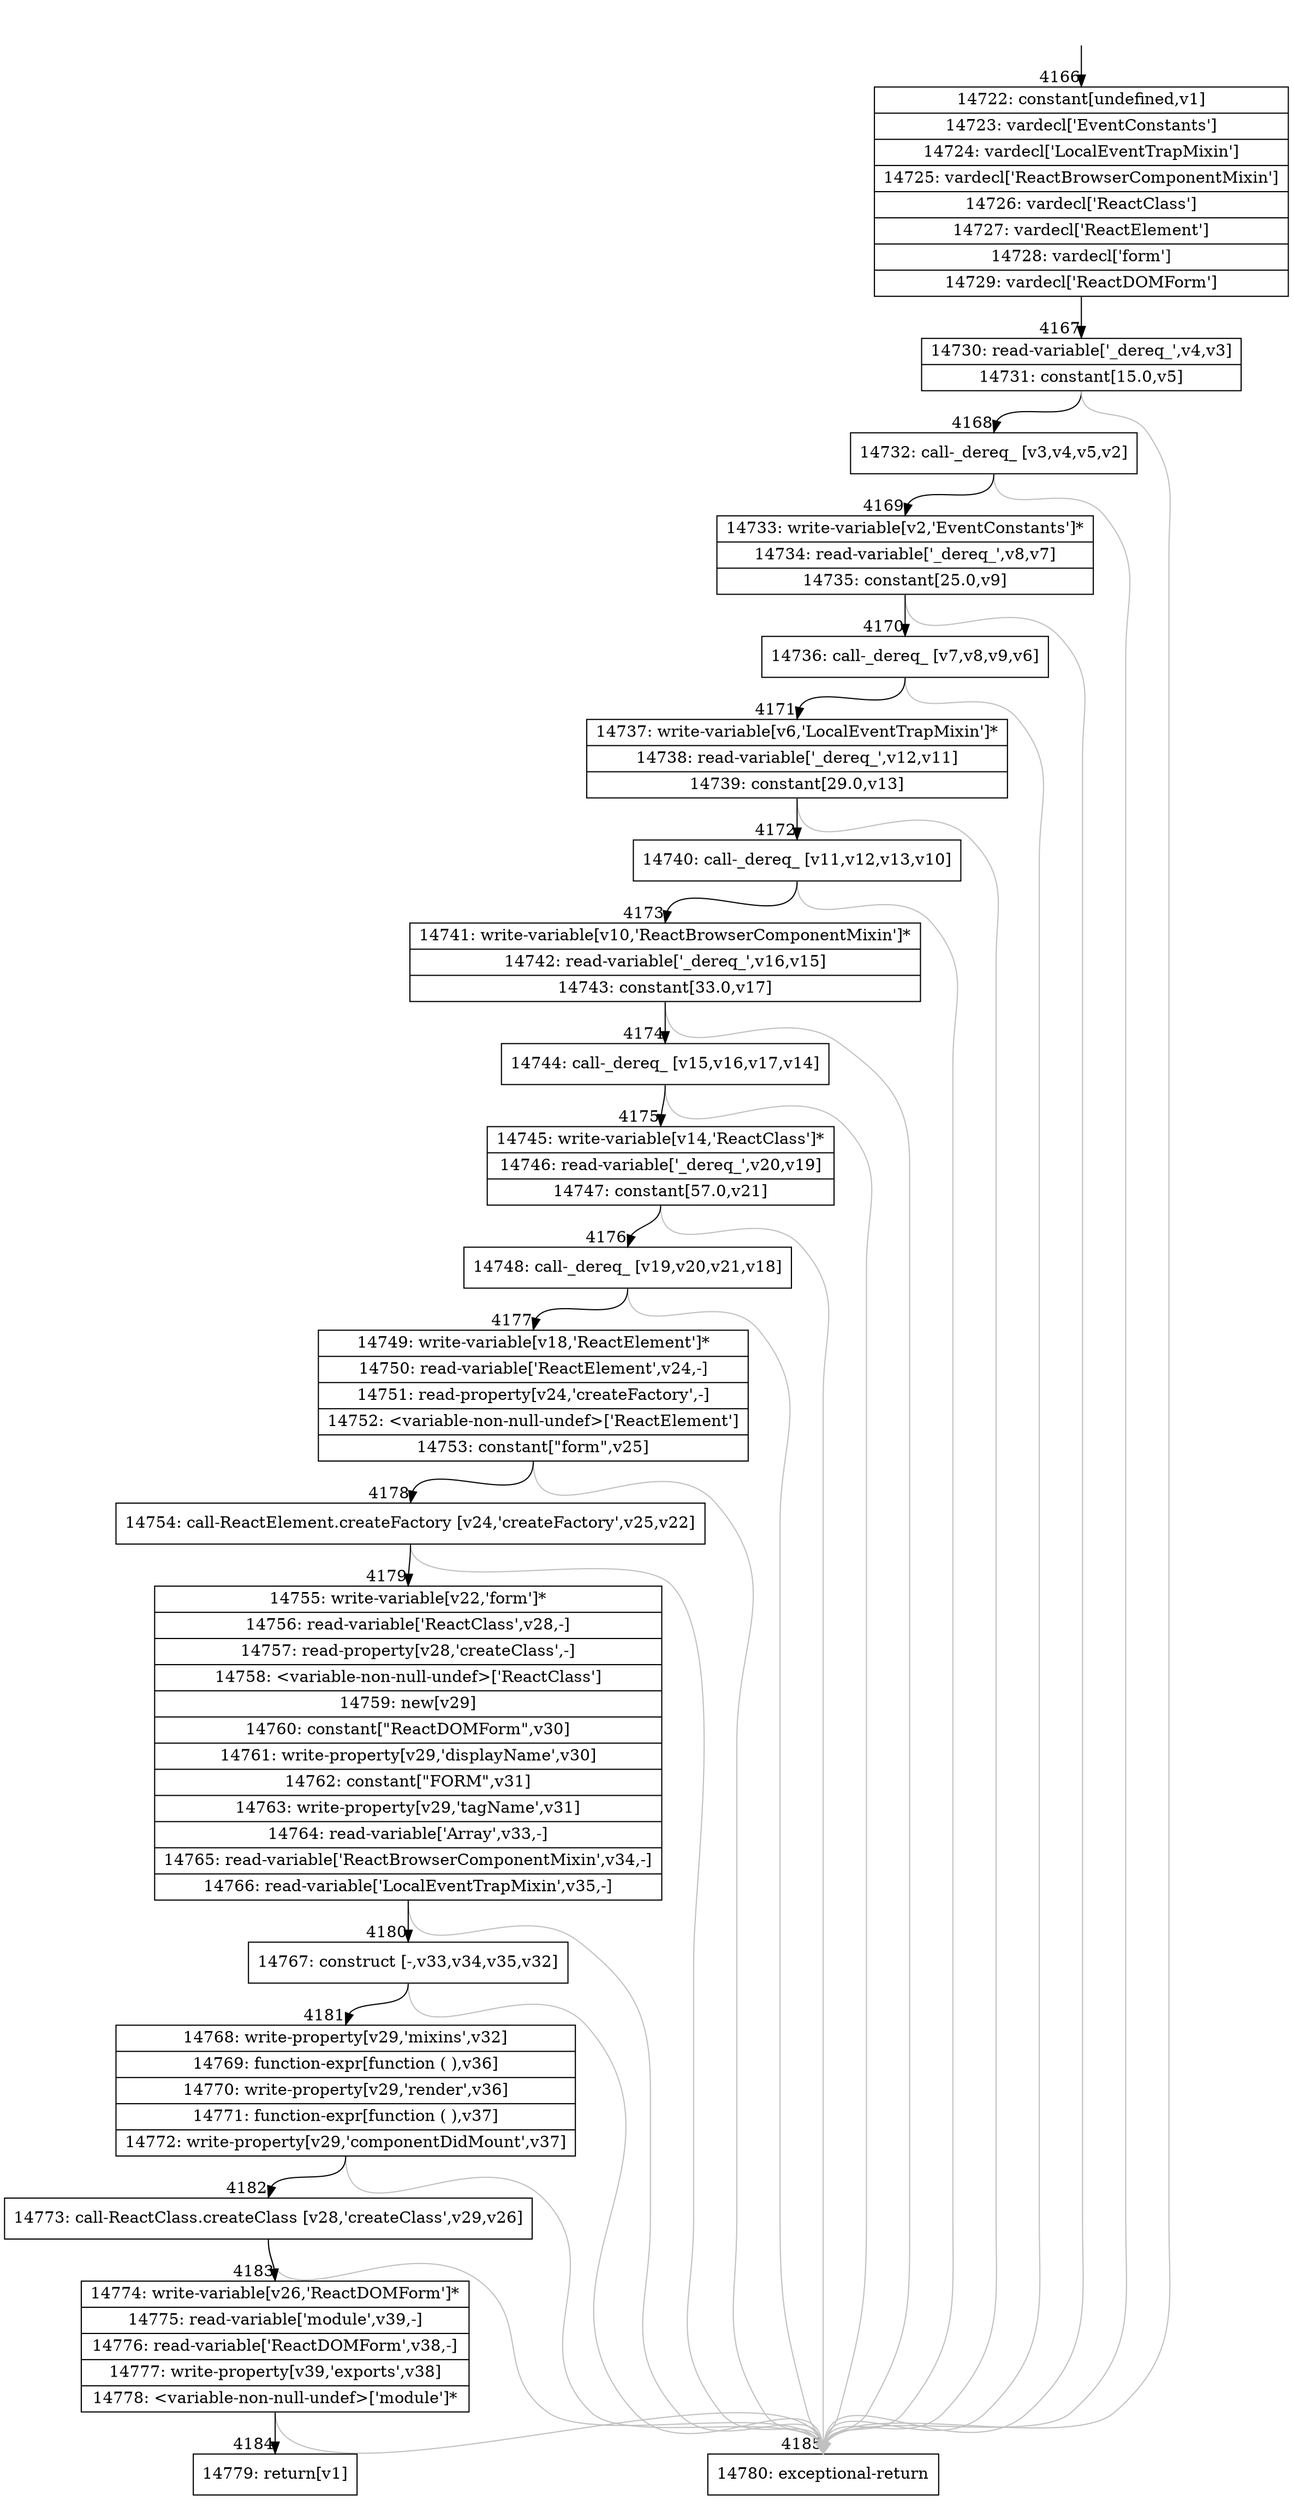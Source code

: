 digraph {
rankdir="TD"
BB_entry278[shape=none,label=""];
BB_entry278 -> BB4166 [tailport=s, headport=n, headlabel="    4166"]
BB4166 [shape=record label="{14722: constant[undefined,v1]|14723: vardecl['EventConstants']|14724: vardecl['LocalEventTrapMixin']|14725: vardecl['ReactBrowserComponentMixin']|14726: vardecl['ReactClass']|14727: vardecl['ReactElement']|14728: vardecl['form']|14729: vardecl['ReactDOMForm']}" ] 
BB4166 -> BB4167 [tailport=s, headport=n, headlabel="      4167"]
BB4167 [shape=record label="{14730: read-variable['_dereq_',v4,v3]|14731: constant[15.0,v5]}" ] 
BB4167 -> BB4168 [tailport=s, headport=n, headlabel="      4168"]
BB4167 -> BB4185 [tailport=s, headport=n, color=gray, headlabel="      4185"]
BB4168 [shape=record label="{14732: call-_dereq_ [v3,v4,v5,v2]}" ] 
BB4168 -> BB4169 [tailport=s, headport=n, headlabel="      4169"]
BB4168 -> BB4185 [tailport=s, headport=n, color=gray]
BB4169 [shape=record label="{14733: write-variable[v2,'EventConstants']*|14734: read-variable['_dereq_',v8,v7]|14735: constant[25.0,v9]}" ] 
BB4169 -> BB4170 [tailport=s, headport=n, headlabel="      4170"]
BB4169 -> BB4185 [tailport=s, headport=n, color=gray]
BB4170 [shape=record label="{14736: call-_dereq_ [v7,v8,v9,v6]}" ] 
BB4170 -> BB4171 [tailport=s, headport=n, headlabel="      4171"]
BB4170 -> BB4185 [tailport=s, headport=n, color=gray]
BB4171 [shape=record label="{14737: write-variable[v6,'LocalEventTrapMixin']*|14738: read-variable['_dereq_',v12,v11]|14739: constant[29.0,v13]}" ] 
BB4171 -> BB4172 [tailport=s, headport=n, headlabel="      4172"]
BB4171 -> BB4185 [tailport=s, headport=n, color=gray]
BB4172 [shape=record label="{14740: call-_dereq_ [v11,v12,v13,v10]}" ] 
BB4172 -> BB4173 [tailport=s, headport=n, headlabel="      4173"]
BB4172 -> BB4185 [tailport=s, headport=n, color=gray]
BB4173 [shape=record label="{14741: write-variable[v10,'ReactBrowserComponentMixin']*|14742: read-variable['_dereq_',v16,v15]|14743: constant[33.0,v17]}" ] 
BB4173 -> BB4174 [tailport=s, headport=n, headlabel="      4174"]
BB4173 -> BB4185 [tailport=s, headport=n, color=gray]
BB4174 [shape=record label="{14744: call-_dereq_ [v15,v16,v17,v14]}" ] 
BB4174 -> BB4175 [tailport=s, headport=n, headlabel="      4175"]
BB4174 -> BB4185 [tailport=s, headport=n, color=gray]
BB4175 [shape=record label="{14745: write-variable[v14,'ReactClass']*|14746: read-variable['_dereq_',v20,v19]|14747: constant[57.0,v21]}" ] 
BB4175 -> BB4176 [tailport=s, headport=n, headlabel="      4176"]
BB4175 -> BB4185 [tailport=s, headport=n, color=gray]
BB4176 [shape=record label="{14748: call-_dereq_ [v19,v20,v21,v18]}" ] 
BB4176 -> BB4177 [tailport=s, headport=n, headlabel="      4177"]
BB4176 -> BB4185 [tailport=s, headport=n, color=gray]
BB4177 [shape=record label="{14749: write-variable[v18,'ReactElement']*|14750: read-variable['ReactElement',v24,-]|14751: read-property[v24,'createFactory',-]|14752: \<variable-non-null-undef\>['ReactElement']|14753: constant[\"form\",v25]}" ] 
BB4177 -> BB4178 [tailport=s, headport=n, headlabel="      4178"]
BB4177 -> BB4185 [tailport=s, headport=n, color=gray]
BB4178 [shape=record label="{14754: call-ReactElement.createFactory [v24,'createFactory',v25,v22]}" ] 
BB4178 -> BB4179 [tailport=s, headport=n, headlabel="      4179"]
BB4178 -> BB4185 [tailport=s, headport=n, color=gray]
BB4179 [shape=record label="{14755: write-variable[v22,'form']*|14756: read-variable['ReactClass',v28,-]|14757: read-property[v28,'createClass',-]|14758: \<variable-non-null-undef\>['ReactClass']|14759: new[v29]|14760: constant[\"ReactDOMForm\",v30]|14761: write-property[v29,'displayName',v30]|14762: constant[\"FORM\",v31]|14763: write-property[v29,'tagName',v31]|14764: read-variable['Array',v33,-]|14765: read-variable['ReactBrowserComponentMixin',v34,-]|14766: read-variable['LocalEventTrapMixin',v35,-]}" ] 
BB4179 -> BB4180 [tailport=s, headport=n, headlabel="      4180"]
BB4179 -> BB4185 [tailport=s, headport=n, color=gray]
BB4180 [shape=record label="{14767: construct [-,v33,v34,v35,v32]}" ] 
BB4180 -> BB4181 [tailport=s, headport=n, headlabel="      4181"]
BB4180 -> BB4185 [tailport=s, headport=n, color=gray]
BB4181 [shape=record label="{14768: write-property[v29,'mixins',v32]|14769: function-expr[function ( ),v36]|14770: write-property[v29,'render',v36]|14771: function-expr[function ( ),v37]|14772: write-property[v29,'componentDidMount',v37]}" ] 
BB4181 -> BB4182 [tailport=s, headport=n, headlabel="      4182"]
BB4181 -> BB4185 [tailport=s, headport=n, color=gray]
BB4182 [shape=record label="{14773: call-ReactClass.createClass [v28,'createClass',v29,v26]}" ] 
BB4182 -> BB4183 [tailport=s, headport=n, headlabel="      4183"]
BB4182 -> BB4185 [tailport=s, headport=n, color=gray]
BB4183 [shape=record label="{14774: write-variable[v26,'ReactDOMForm']*|14775: read-variable['module',v39,-]|14776: read-variable['ReactDOMForm',v38,-]|14777: write-property[v39,'exports',v38]|14778: \<variable-non-null-undef\>['module']*}" ] 
BB4183 -> BB4184 [tailport=s, headport=n, headlabel="      4184"]
BB4183 -> BB4185 [tailport=s, headport=n, color=gray]
BB4184 [shape=record label="{14779: return[v1]}" ] 
BB4185 [shape=record label="{14780: exceptional-return}" ] 
//#$~ 7967
}
